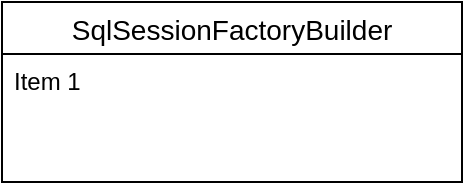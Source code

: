 <mxfile version="21.6.2" type="github">
  <diagram id="C5RBs43oDa-KdzZeNtuy" name="Page-1">
    <mxGraphModel dx="805" dy="685" grid="1" gridSize="10" guides="1" tooltips="1" connect="1" arrows="1" fold="1" page="1" pageScale="1" pageWidth="827" pageHeight="1169" math="0" shadow="0">
      <root>
        <mxCell id="WIyWlLk6GJQsqaUBKTNV-0" />
        <mxCell id="WIyWlLk6GJQsqaUBKTNV-1" parent="WIyWlLk6GJQsqaUBKTNV-0" />
        <mxCell id="7hTVLdymCuKpHGNL0aBO-0" value="SqlSessionFactoryBuilder" style="swimlane;fontStyle=0;childLayout=stackLayout;horizontal=1;startSize=26;horizontalStack=0;resizeParent=1;resizeParentMax=0;resizeLast=0;collapsible=1;marginBottom=0;align=center;fontSize=14;" vertex="1" parent="WIyWlLk6GJQsqaUBKTNV-1">
          <mxGeometry x="80" y="20" width="230" height="90" as="geometry" />
        </mxCell>
        <mxCell id="7hTVLdymCuKpHGNL0aBO-1" value="Item 1&lt;br&gt;&lt;br&gt;" style="text;strokeColor=none;fillColor=none;spacingLeft=4;spacingRight=4;overflow=hidden;rotatable=0;points=[[0,0.5],[1,0.5]];portConstraint=eastwest;fontSize=12;whiteSpace=wrap;html=1;" vertex="1" parent="7hTVLdymCuKpHGNL0aBO-0">
          <mxGeometry y="26" width="230" height="64" as="geometry" />
        </mxCell>
      </root>
    </mxGraphModel>
  </diagram>
</mxfile>

